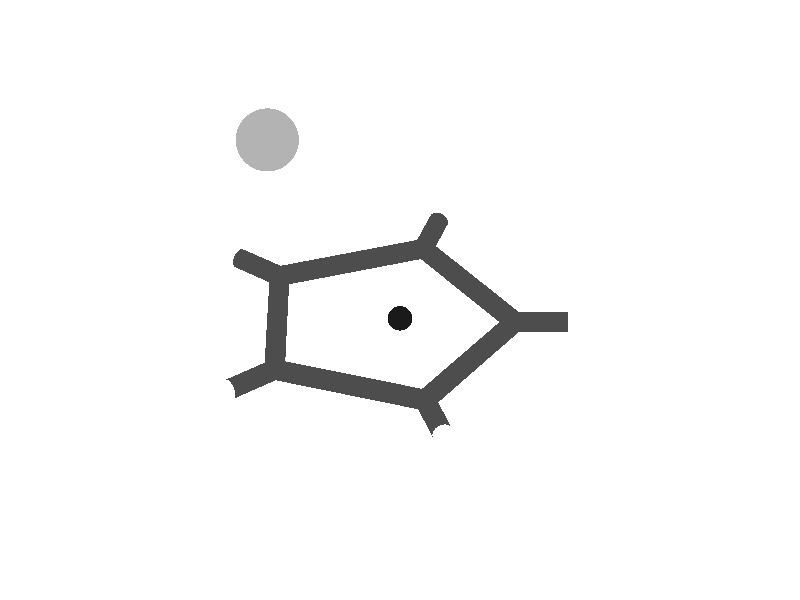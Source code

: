 camera {
 location <0.0, 3.0, 4.0>
 look_at <0.0, 0.0, 0.0>
 angle 15
}
 background { rgb <1,1,1> }
 light_source { <0, 0, 9> color rgb<.6, .6, .6> shadowless}
 light_source { <0, 9, 0> color rgb<.6, .6, .6> shadowless}
 light_source { <9, 0, 0> color rgb<.6, .6, .6> shadowless}
 #declare MeshGold = texture {
 pigment { color rgb<0.96, 0.82, 0.65> }
 finish { ambient 0.4 diffuse 0.4 specular 0.9}
 }
 #declare MeshRed = texture {
 pigment { color rgb<0.8, 0.2, 0.2> }
 finish { ambient 0.2 diffuse 0.6 specular 0.9}
 }
 #declare MeshBlue = texture {
 pigment { color rgb<0.2, 0.2, 0.8> }
 finish { ambient 0.2 diffuse 0.6 specular 0.9}
 }
 #declare BSAMBI = 0.2;
 #declare BSDIFF = 0.8;
 #declare BSSPEC = 0.8;
#declare colorA = 
 texture { 
 pigment { rgb<  0.1000  0.1000  0.1000 >}
 finish {ambient BSAMBI diffuse BSDIFF specular BSSPEC}
 }
#declare colorB = 
 texture { 
 pigment { rgb<  1.0000  0.6235  0.0353 >}
 finish {ambient BSAMBI diffuse BSDIFF specular BSSPEC}
 }
#declare colorC = 
 texture { 
 pigment { rgb<  0.0000  1.0000  0.0000 >}
 finish {ambient BSAMBI diffuse BSDIFF specular BSSPEC}
 }
#declare colorD = 
 texture { 
 pigment { rgb<  0.3059  1.0000  0.7333 >}
 finish {ambient BSAMBI diffuse BSDIFF specular BSSPEC}
 }
#declare colorE = 
 texture { 
 pigment { rgb<  0.0000  1.0000  1.0000 >}
 finish {ambient BSAMBI diffuse BSDIFF specular BSSPEC}
 }
#declare colorF = 
 texture { 
 pigment { rgb<  1.0000  0.7490  0.0000 >}
 finish {ambient BSAMBI diffuse BSDIFF specular BSSPEC}
 }
#declare colorG = 
 texture { 
 pigment { rgb<  0.5176  0.7569  0.8392 >}
 finish {ambient BSAMBI diffuse BSDIFF specular BSSPEC}
 }
#declare colorH = 
 texture { 
 pigment { rgb<  0.4510  0.4510  0.4510 >}
 finish {ambient BSAMBI diffuse BSDIFF specular BSSPEC}
 }
#declare colorI = 
 texture { 
 pigment { rgb<  0.7000  0.7000  0.7000 >}
 finish {ambient BSAMBI diffuse BSDIFF specular BSSPEC}
 }
#declare colorJ = 
 texture { 
 pigment { rgb<  0.0627  0.6902  0.0627 >}
 finish {ambient BSAMBI diffuse BSDIFF specular BSSPEC}
 }
#declare colorK = 
 texture { 
 pigment { rgb<  0.9373  0.7922  0.5490 >}
 finish {ambient BSAMBI diffuse BSDIFF specular BSSPEC}
 }
#declare colorL = 
 texture { 
 pigment { rgb<  1.0000  0.4784  0.0000 >}
 finish {ambient BSAMBI diffuse BSDIFF specular BSSPEC}
 }
#declare colorM = 
 texture { 
 pigment { rgb<  0.9020  0.8392  0.3608 >}
 finish {ambient BSAMBI diffuse BSDIFF specular BSSPEC}
 }
#declare colorN = 
 texture { 
 pigment { rgb<  0.3000  0.3000  0.3000 >}
 finish {ambient BSAMBI diffuse BSDIFF specular BSSPEC}
 }
#declare colorO = 
 texture { 
 pigment { rgb<  1.0000  1.0000  1.0000 >}
 finish {ambient BSAMBI diffuse BSDIFF specular BSSPEC}
 }
 # declare molecule = union { 
sphere { 
<     0.20335,    -0.04535,    -0.12796>,      0.01669
 texture { colorN }
 }
 cylinder {
<     0.20335,    -0.04535,    -0.12796>, <     0.20335,    -0.04535,     0.12796>,      0.01669
 texture { colorN }
 }
 cylinder {
<     0.20335,    -0.04535,    -0.12796>, <    -0.04004,    -0.04535,    -0.20704>,      0.01669
 texture { colorN }
 }
 cylinder {
<     0.20335,    -0.04535,    -0.12796>, <     0.27380,    -0.04535,    -0.17914>,      0.01669
 texture { colorN }
 }
sphere { 
<     0.20335,    -0.04535,     0.12796>,      0.01669
 texture { colorN }
 }
 cylinder {
<     0.20335,    -0.04535,     0.12796>, <    -0.04004,    -0.04535,     0.20704>,      0.01669
 texture { colorN }
 }
 cylinder {
<     0.20335,    -0.04535,     0.12796>, <     0.27380,    -0.04535,     0.17914>,      0.01669
 texture { colorN }
 }
sphere { 
<    -0.04004,    -0.04535,     0.20704>,      0.01669
 texture { colorN }
 }
 cylinder {
<    -0.04004,    -0.04535,     0.20704>, <    -0.19047,    -0.04535,     0.00000>,      0.01669
 texture { colorN }
 }
 cylinder {
<    -0.04004,    -0.04535,     0.20704>, <    -0.06695,    -0.04535,     0.28986>,      0.01669
 texture { colorN }
 }
sphere { 
<    -0.04004,    -0.04535,    -0.20704>,      0.01669
 texture { colorN }
 }
 cylinder {
<    -0.04004,    -0.04535,    -0.20704>, <    -0.19047,    -0.04535,     0.00000>,      0.01669
 texture { colorN }
 }
 cylinder {
<    -0.04004,    -0.04535,    -0.20704>, <    -0.06695,    -0.04535,    -0.28986>,      0.01669
 texture { colorN }
 }
sphere { 
<    -0.19047,    -0.04535,     0.00000>,      0.01669
 texture { colorN }
 }
 cylinder {
<    -0.19047,    -0.04535,     0.00000>, <    -0.27754,    -0.04535,     0.00000>,      0.01669
 texture { colorN }
 }
sphere { 
<     0.34425,    -0.04535,    -0.23032>,      0.01669
 texture { colorO }
 }
 cylinder {
<     0.34425,    -0.04535,    -0.23032>, <     0.27380,    -0.04535,    -0.17914>,      0.01669
 texture { colorO }
 }
sphere { 
<     0.34425,    -0.04535,     0.23032>,      0.01669
 texture { colorO }
 }
 cylinder {
<     0.34425,    -0.04535,     0.23032>, <     0.27380,    -0.04535,     0.17914>,      0.01669
 texture { colorO }
 }
sphere { 
<    -0.09386,    -0.04535,     0.37267>,      0.01669
 texture { colorO }
 }
 cylinder {
<    -0.09386,    -0.04535,     0.37267>, <    -0.06695,    -0.04535,     0.28986>,      0.01669
 texture { colorO }
 }
sphere { 
<    -0.09386,    -0.04535,    -0.37267>,      0.01669
 texture { colorO }
 }
 cylinder {
<    -0.09386,    -0.04535,    -0.37267>, <    -0.06695,    -0.04535,    -0.28986>,      0.01669
 texture { colorO }
 }
sphere { 
<    -0.36462,    -0.04535,     0.00000>,      0.01669
 texture { colorO }
 }
 cylinder {
<    -0.36462,    -0.04535,     0.00000>, <    -0.27754,    -0.04535,     0.00000>,      0.01669
 texture { colorO }
 }
sphere { 
<     0.21,     0.31747,     0.00000>,      0.05
 texture { colorI }
 }
sphere { 
<     0.00,     0.00000,     0.05000>,      0.02
 texture { colorA }
 }
 }
 object {molecule}
